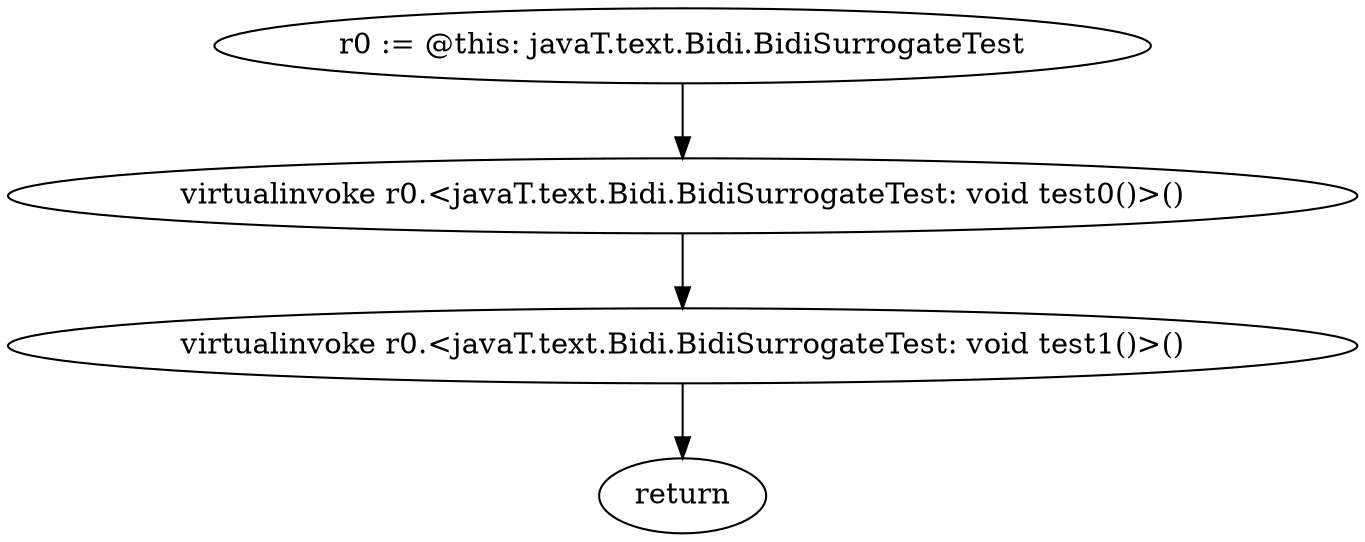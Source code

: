 digraph "unitGraph" {
    "r0 := @this: javaT.text.Bidi.BidiSurrogateTest"
    "virtualinvoke r0.<javaT.text.Bidi.BidiSurrogateTest: void test0()>()"
    "virtualinvoke r0.<javaT.text.Bidi.BidiSurrogateTest: void test1()>()"
    "return"
    "r0 := @this: javaT.text.Bidi.BidiSurrogateTest"->"virtualinvoke r0.<javaT.text.Bidi.BidiSurrogateTest: void test0()>()";
    "virtualinvoke r0.<javaT.text.Bidi.BidiSurrogateTest: void test0()>()"->"virtualinvoke r0.<javaT.text.Bidi.BidiSurrogateTest: void test1()>()";
    "virtualinvoke r0.<javaT.text.Bidi.BidiSurrogateTest: void test1()>()"->"return";
}
